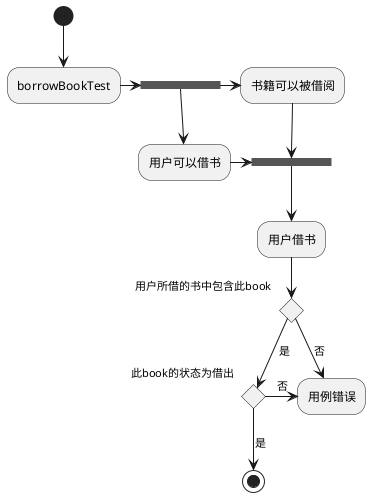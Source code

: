
@startuml

(*)--> "borrowBookTest" 
-r-> ===b1===
--> "用户可以借书"
-r-> ===b2===
===b1=== -r-> "书籍可以被借阅"
--> ===b2===

--> "用户借书"
if "用户所借的书中包含此book" then
-->[是] if "此book的状态为借出" then
    -->[是] (*)
    else 
        ->[否] "用例错误"
    endif
else 
    ->[否] "用例错误"
endif
@enduml